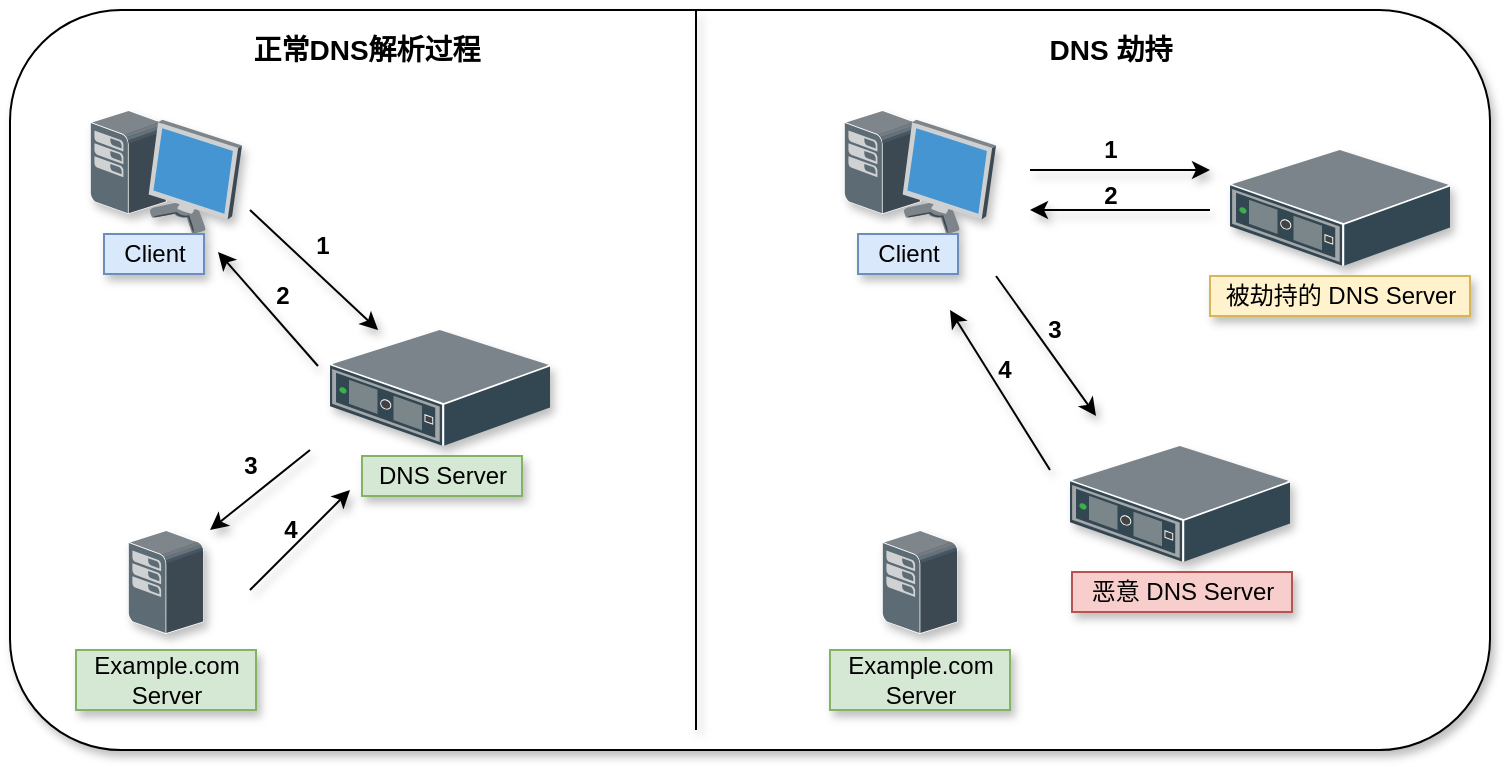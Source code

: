 <mxfile version="13.0.3" type="device"><diagram id="PbqAtkb_ErnViLgGImnC" name="Page-1"><mxGraphModel dx="1086" dy="966" grid="1" gridSize="10" guides="1" tooltips="1" connect="1" arrows="1" fold="1" page="1" pageScale="1" pageWidth="827" pageHeight="1169" math="0" shadow="0"><root><mxCell id="0"/><mxCell id="1" parent="0"/><mxCell id="g0T9b3sNskus6aN_kZnN-46" value="" style="rounded=1;whiteSpace=wrap;html=1;shadow=1;" parent="1" vertex="1"><mxGeometry x="70" y="240" width="740" height="370" as="geometry"/></mxCell><mxCell id="g0T9b3sNskus6aN_kZnN-1" value="正常DNS解析过程" style="text;html=1;align=center;verticalAlign=middle;resizable=0;points=[];autosize=1;shadow=1;fontStyle=1;fontSize=14;" parent="1" vertex="1"><mxGeometry x="183" y="250" width="130" height="20" as="geometry"/></mxCell><mxCell id="g0T9b3sNskus6aN_kZnN-3" value="" style="shadow=1;dashed=0;html=1;labelPosition=center;verticalLabelPosition=bottom;verticalAlign=top;align=center;outlineConnect=0;shape=mxgraph.veeam.3d.workstation;" parent="1" vertex="1"><mxGeometry x="110" y="290" width="76" height="62" as="geometry"/></mxCell><mxCell id="g0T9b3sNskus6aN_kZnN-4" value="" style="shadow=1;dashed=0;html=1;labelPosition=center;verticalLabelPosition=bottom;verticalAlign=top;align=center;outlineConnect=0;shape=mxgraph.veeam.3d.switch;" parent="1" vertex="1"><mxGeometry x="230" y="400" width="110" height="58" as="geometry"/></mxCell><mxCell id="g0T9b3sNskus6aN_kZnN-5" value="" style="shadow=1;dashed=0;html=1;labelPosition=center;verticalLabelPosition=bottom;verticalAlign=top;align=center;outlineConnect=0;shape=mxgraph.veeam.3d.esx_esxi;" parent="1" vertex="1"><mxGeometry x="129" y="500" width="38" height="52" as="geometry"/></mxCell><mxCell id="g0T9b3sNskus6aN_kZnN-6" value="" style="endArrow=classic;html=1;shadow=1;" parent="1" target="g0T9b3sNskus6aN_kZnN-4" edge="1"><mxGeometry width="50" height="50" relative="1" as="geometry"><mxPoint x="190" y="340" as="sourcePoint"/><mxPoint x="160" y="550" as="targetPoint"/></mxGeometry></mxCell><mxCell id="g0T9b3sNskus6aN_kZnN-9" value="" style="endArrow=classic;html=1;shadow=1;" parent="1" edge="1"><mxGeometry width="50" height="50" relative="1" as="geometry"><mxPoint x="224" y="418" as="sourcePoint"/><mxPoint x="174" y="361" as="targetPoint"/></mxGeometry></mxCell><mxCell id="g0T9b3sNskus6aN_kZnN-10" value="" style="endArrow=classic;html=1;shadow=1;" parent="1" edge="1"><mxGeometry width="50" height="50" relative="1" as="geometry"><mxPoint x="220" y="460" as="sourcePoint"/><mxPoint x="170" y="500" as="targetPoint"/></mxGeometry></mxCell><mxCell id="g0T9b3sNskus6aN_kZnN-11" value="" style="endArrow=classic;html=1;shadow=1;" parent="1" edge="1"><mxGeometry width="50" height="50" relative="1" as="geometry"><mxPoint x="190" y="530" as="sourcePoint"/><mxPoint x="240" y="480" as="targetPoint"/></mxGeometry></mxCell><mxCell id="g0T9b3sNskus6aN_kZnN-12" value="1" style="text;html=1;align=center;verticalAlign=middle;resizable=0;points=[];autosize=1;shadow=1;fontStyle=1" parent="1" vertex="1"><mxGeometry x="216" y="348" width="20" height="20" as="geometry"/></mxCell><mxCell id="g0T9b3sNskus6aN_kZnN-13" value="2" style="text;html=1;align=center;verticalAlign=middle;resizable=0;points=[];autosize=1;shadow=1;fontStyle=1" parent="1" vertex="1"><mxGeometry x="196" y="373" width="20" height="20" as="geometry"/></mxCell><mxCell id="g0T9b3sNskus6aN_kZnN-14" value="3" style="text;html=1;align=center;verticalAlign=middle;resizable=0;points=[];autosize=1;shadow=1;fontStyle=1" parent="1" vertex="1"><mxGeometry x="180" y="458" width="20" height="20" as="geometry"/></mxCell><mxCell id="g0T9b3sNskus6aN_kZnN-15" value="4" style="text;html=1;align=center;verticalAlign=middle;resizable=0;points=[];autosize=1;shadow=1;fontStyle=1" parent="1" vertex="1"><mxGeometry x="200" y="490" width="20" height="20" as="geometry"/></mxCell><mxCell id="g0T9b3sNskus6aN_kZnN-17" value="Client" style="text;html=1;align=center;verticalAlign=middle;resizable=0;points=[];autosize=1;fillColor=#dae8fc;strokeColor=#6c8ebf;shadow=1;" parent="1" vertex="1"><mxGeometry x="117" y="352" width="50" height="20" as="geometry"/></mxCell><mxCell id="g0T9b3sNskus6aN_kZnN-18" value="DNS Server" style="text;html=1;align=center;verticalAlign=middle;resizable=0;points=[];autosize=1;fillColor=#d5e8d4;strokeColor=#82b366;shadow=1;" parent="1" vertex="1"><mxGeometry x="246" y="463" width="80" height="20" as="geometry"/></mxCell><mxCell id="g0T9b3sNskus6aN_kZnN-19" value="Example.com&lt;br&gt;Server" style="text;html=1;align=center;verticalAlign=middle;resizable=0;points=[];autosize=1;fillColor=#d5e8d4;strokeColor=#82b366;shadow=1;" parent="1" vertex="1"><mxGeometry x="103" y="560" width="90" height="30" as="geometry"/></mxCell><mxCell id="g0T9b3sNskus6aN_kZnN-20" value="" style="endArrow=none;html=1;shadow=1;" parent="1" edge="1"><mxGeometry width="50" height="50" relative="1" as="geometry"><mxPoint x="413" y="600" as="sourcePoint"/><mxPoint x="413" y="240" as="targetPoint"/></mxGeometry></mxCell><mxCell id="g0T9b3sNskus6aN_kZnN-21" value="DNS 劫持" style="text;html=1;align=center;verticalAlign=middle;resizable=0;points=[];autosize=1;shadow=1;fontStyle=1;fontSize=14;" parent="1" vertex="1"><mxGeometry x="580" y="250" width="80" height="20" as="geometry"/></mxCell><mxCell id="g0T9b3sNskus6aN_kZnN-22" value="" style="shadow=1;dashed=0;html=1;labelPosition=center;verticalLabelPosition=bottom;verticalAlign=top;align=center;outlineConnect=0;shape=mxgraph.veeam.3d.workstation;fillColor=#dae8fc;strokeColor=#6c8ebf;" parent="1" vertex="1"><mxGeometry x="487" y="290" width="76" height="62" as="geometry"/></mxCell><mxCell id="g0T9b3sNskus6aN_kZnN-23" value="" style="shadow=1;dashed=0;html=1;labelPosition=center;verticalLabelPosition=bottom;verticalAlign=top;align=center;outlineConnect=0;shape=mxgraph.veeam.3d.switch;fillColor=#f8cecc;strokeColor=#b85450;" parent="1" vertex="1"><mxGeometry x="600" y="458" width="110" height="58" as="geometry"/></mxCell><mxCell id="g0T9b3sNskus6aN_kZnN-24" value="" style="shadow=1;dashed=0;html=1;labelPosition=center;verticalLabelPosition=bottom;verticalAlign=top;align=center;outlineConnect=0;shape=mxgraph.veeam.3d.esx_esxi;" parent="1" vertex="1"><mxGeometry x="506" y="500" width="38" height="52" as="geometry"/></mxCell><mxCell id="g0T9b3sNskus6aN_kZnN-25" value="" style="endArrow=classic;html=1;shadow=1;" parent="1" edge="1"><mxGeometry width="50" height="50" relative="1" as="geometry"><mxPoint x="580" y="320" as="sourcePoint"/><mxPoint x="670" y="320" as="targetPoint"/></mxGeometry></mxCell><mxCell id="g0T9b3sNskus6aN_kZnN-26" value="" style="endArrow=classic;html=1;shadow=1;" parent="1" edge="1"><mxGeometry width="50" height="50" relative="1" as="geometry"><mxPoint x="670" y="340" as="sourcePoint"/><mxPoint x="580" y="340" as="targetPoint"/></mxGeometry></mxCell><mxCell id="g0T9b3sNskus6aN_kZnN-29" value="1" style="text;html=1;align=center;verticalAlign=middle;resizable=0;points=[];autosize=1;shadow=1;fontStyle=1" parent="1" vertex="1"><mxGeometry x="610" y="300" width="20" height="20" as="geometry"/></mxCell><mxCell id="g0T9b3sNskus6aN_kZnN-30" value="2" style="text;html=1;align=center;verticalAlign=middle;resizable=0;points=[];autosize=1;shadow=1;fontStyle=1" parent="1" vertex="1"><mxGeometry x="610" y="323" width="20" height="20" as="geometry"/></mxCell><mxCell id="g0T9b3sNskus6aN_kZnN-33" value="Client" style="text;html=1;align=center;verticalAlign=middle;resizable=0;points=[];autosize=1;fillColor=#dae8fc;strokeColor=#6c8ebf;shadow=1;" parent="1" vertex="1"><mxGeometry x="494" y="352" width="50" height="20" as="geometry"/></mxCell><mxCell id="g0T9b3sNskus6aN_kZnN-34" value="恶意 DNS Server" style="text;html=1;align=center;verticalAlign=middle;resizable=0;points=[];autosize=1;fillColor=#f8cecc;strokeColor=#b85450;shadow=1;" parent="1" vertex="1"><mxGeometry x="601" y="521" width="110" height="20" as="geometry"/></mxCell><mxCell id="g0T9b3sNskus6aN_kZnN-35" value="Example.com&lt;br&gt;Server" style="text;html=1;align=center;verticalAlign=middle;resizable=0;points=[];autosize=1;fillColor=#d5e8d4;strokeColor=#82b366;shadow=1;" parent="1" vertex="1"><mxGeometry x="480" y="560" width="90" height="30" as="geometry"/></mxCell><mxCell id="g0T9b3sNskus6aN_kZnN-36" value="" style="shadow=1;dashed=0;html=1;labelPosition=center;verticalLabelPosition=bottom;verticalAlign=top;align=center;outlineConnect=0;shape=mxgraph.veeam.3d.switch;" parent="1" vertex="1"><mxGeometry x="680" y="310" width="110" height="58" as="geometry"/></mxCell><mxCell id="g0T9b3sNskus6aN_kZnN-37" value="被劫持的 DNS Server" style="text;html=1;align=center;verticalAlign=middle;resizable=0;points=[];autosize=1;fillColor=#fff2cc;strokeColor=#d6b656;shadow=1;" parent="1" vertex="1"><mxGeometry x="670" y="373" width="130" height="20" as="geometry"/></mxCell><mxCell id="g0T9b3sNskus6aN_kZnN-38" value="" style="endArrow=classic;html=1;shadow=1;" parent="1" edge="1"><mxGeometry width="50" height="50" relative="1" as="geometry"><mxPoint x="563" y="373" as="sourcePoint"/><mxPoint x="613" y="443" as="targetPoint"/></mxGeometry></mxCell><mxCell id="g0T9b3sNskus6aN_kZnN-39" value="" style="endArrow=classic;html=1;shadow=1;" parent="1" edge="1"><mxGeometry width="50" height="50" relative="1" as="geometry"><mxPoint x="590" y="470" as="sourcePoint"/><mxPoint x="540" y="390" as="targetPoint"/></mxGeometry></mxCell><mxCell id="g0T9b3sNskus6aN_kZnN-40" value="3" style="text;html=1;align=center;verticalAlign=middle;resizable=0;points=[];autosize=1;shadow=1;fontStyle=1" parent="1" vertex="1"><mxGeometry x="582" y="390" width="20" height="20" as="geometry"/></mxCell><mxCell id="g0T9b3sNskus6aN_kZnN-43" value="4" style="text;html=1;align=center;verticalAlign=middle;resizable=0;points=[];autosize=1;shadow=1;fontStyle=1" parent="1" vertex="1"><mxGeometry x="557" y="410" width="20" height="20" as="geometry"/></mxCell></root></mxGraphModel></diagram></mxfile>